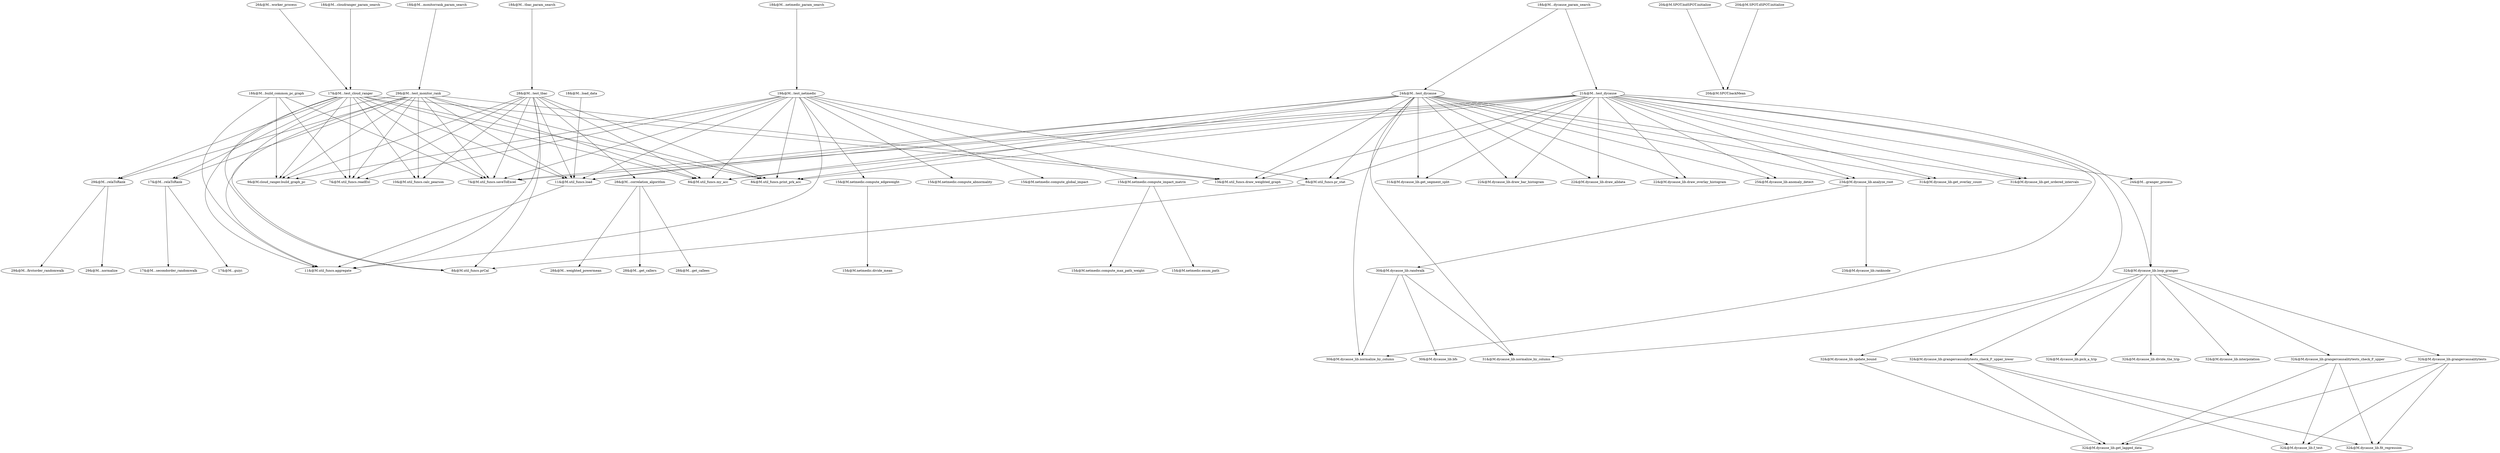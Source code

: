 digraph {
	"11&@M.util_funcs.load"
	"11&@M.util_funcs.load" -> "11&@M.util_funcs.aggregate"
	"15&@M.netmedic.compute_edgeweight"
	"15&@M.netmedic.compute_edgeweight" -> "15&@M.netmedic.divide_mean"
	"15&@M.netmedic.compute_impact_matrix"
	"15&@M.netmedic.compute_impact_matrix" -> "15&@M.netmedic.enum_path"
	"15&@M.netmedic.compute_impact_matrix" -> "15&@M.netmedic.compute_max_path_weight"
	"17&@M...relaToRank"
	"17&@M...relaToRank" -> "17&@M...secondorder_randomwalk"
	"17&@M...relaToRank" -> "17&@M...guiyi"
	"17&@M...test_cloud_ranger"
	"17&@M...test_cloud_ranger" -> "7&@M.util_funcs.readExl"
	"17&@M...test_cloud_ranger" -> "7&@M.util_funcs.saveToExcel"
	"17&@M...test_cloud_ranger" -> "8&@M.util_funcs.prCal"
	"17&@M...test_cloud_ranger" -> "8&@M.util_funcs.print_prk_acc"
	"17&@M...test_cloud_ranger" -> "8&@M.util_funcs.my_acc"
	"17&@M...test_cloud_ranger" -> "9&@M.cloud_ranger.build_graph_pc"
	"17&@M...test_cloud_ranger" -> "10&@M.util_funcs.calc_pearson"
	"17&@M...test_cloud_ranger" -> "11&@M.util_funcs.aggregate"
	"17&@M...test_cloud_ranger" -> "11&@M.util_funcs.load"
	"17&@M...test_cloud_ranger" -> "13&@M.util_funcs.draw_weighted_graph"
	"17&@M...test_cloud_ranger" -> "17&@M...relaToRank"
	"17&@M...test_cloud_ranger" -> "29&@M...relaToRank"
	"18&@M...build_common_pc_graph"
	"18&@M...build_common_pc_graph" -> "7&@M.util_funcs.readExl"
	"18&@M...build_common_pc_graph" -> "7&@M.util_funcs.saveToExcel"
	"18&@M...build_common_pc_graph" -> "9&@M.cloud_ranger.build_graph_pc"
	"18&@M...build_common_pc_graph" -> "11&@M.util_funcs.aggregate"
	"18&@M...cloudranger_param_search"
	"18&@M...cloudranger_param_search" -> "17&@M...test_cloud_ranger"
	"18&@M...dycause_param_search"
	"18&@M...dycause_param_search" -> "21&@M...test_dycause"
	"18&@M...dycause_param_search" -> "24&@M...test_dycause"
	"18&@M...load_data"
	"18&@M...load_data" -> "11&@M.util_funcs.load"
	"18&@M...monitorrank_param_search"
	"18&@M...monitorrank_param_search" -> "29&@M...test_monitor_rank"
	"18&@M...netmedic_param_search"
	"18&@M...netmedic_param_search" -> "19&@M...test_netmedic"
	"18&@M...tbac_param_search"
	"18&@M...tbac_param_search" -> "28&@M...test_tbac"
	"19&@M...test_netmedic"
	"19&@M...test_netmedic" -> "7&@M.util_funcs.readExl"
	"19&@M...test_netmedic" -> "7&@M.util_funcs.saveToExcel"
	"19&@M...test_netmedic" -> "8&@M.util_funcs.pr_stat"
	"19&@M...test_netmedic" -> "8&@M.util_funcs.print_prk_acc"
	"19&@M...test_netmedic" -> "8&@M.util_funcs.my_acc"
	"19&@M...test_netmedic" -> "9&@M.cloud_ranger.build_graph_pc"
	"19&@M...test_netmedic" -> "11&@M.util_funcs.aggregate"
	"19&@M...test_netmedic" -> "11&@M.util_funcs.load"
	"19&@M...test_netmedic" -> "15&@M.netmedic.compute_abnormality"
	"19&@M...test_netmedic" -> "15&@M.netmedic.compute_edgeweight"
	"19&@M...test_netmedic" -> "15&@M.netmedic.compute_impact_matrix"
	"19&@M...test_netmedic" -> "15&@M.netmedic.compute_global_impact"
	"20&@M.SPOT.bidSPOT.initialize"
	"20&@M.SPOT.bidSPOT.initialize" -> "20&@M.SPOT.backMean"
	"20&@M.SPOT.dSPOT.initialize"
	"20&@M.SPOT.dSPOT.initialize" -> "20&@M.SPOT.backMean"
	"21&@M...test_dycause"
	"21&@M...test_dycause" -> "7&@M.util_funcs.saveToExcel"
	"21&@M...test_dycause" -> "8&@M.util_funcs.pr_stat"
	"21&@M...test_dycause" -> "8&@M.util_funcs.print_prk_acc"
	"21&@M...test_dycause" -> "8&@M.util_funcs.my_acc"
	"21&@M...test_dycause" -> "11&@M.util_funcs.load"
	"21&@M...test_dycause" -> "13&@M.util_funcs.draw_weighted_graph"
	"21&@M...test_dycause" -> "22&@M.dycause_lib.draw_alldata"
	"21&@M...test_dycause" -> "22&@M.dycause_lib.draw_overlay_histogram"
	"21&@M...test_dycause" -> "22&@M.dycause_lib.draw_bar_histogram"
	"21&@M...test_dycause" -> "23&@M.dycause_lib.analyze_root"
	"21&@M...test_dycause" -> "24&@M...granger_process"
	"21&@M...test_dycause" -> "25&@M.dycause_lib.anomaly_detect"
	"21&@M...test_dycause" -> "30&@M.dycause_lib.normalize_by_column"
	"21&@M...test_dycause" -> "31&@M.dycause_lib.normalize_by_column"
	"21&@M...test_dycause" -> "31&@M.dycause_lib.get_overlay_count"
	"21&@M...test_dycause" -> "31&@M.dycause_lib.get_ordered_intervals"
	"21&@M...test_dycause" -> "31&@M.dycause_lib.get_segment_split"
	"21&@M...test_dycause" -> "32&@M.dycause_lib.loop_granger"
	"23&@M.dycause_lib.analyze_root"
	"23&@M.dycause_lib.analyze_root" -> "23&@M.dycause_lib.ranknode"
	"23&@M.dycause_lib.analyze_root" -> "30&@M.dycause_lib.randwalk"
	"24&@M...granger_process"
	"24&@M...granger_process" -> "32&@M.dycause_lib.loop_granger"
	"24&@M...test_dycause"
	"24&@M...test_dycause" -> "7&@M.util_funcs.saveToExcel"
	"24&@M...test_dycause" -> "8&@M.util_funcs.pr_stat"
	"24&@M...test_dycause" -> "8&@M.util_funcs.print_prk_acc"
	"24&@M...test_dycause" -> "8&@M.util_funcs.my_acc"
	"24&@M...test_dycause" -> "11&@M.util_funcs.load"
	"24&@M...test_dycause" -> "13&@M.util_funcs.draw_weighted_graph"
	"24&@M...test_dycause" -> "22&@M.dycause_lib.draw_alldata"
	"24&@M...test_dycause" -> "22&@M.dycause_lib.draw_overlay_histogram"
	"24&@M...test_dycause" -> "22&@M.dycause_lib.draw_bar_histogram"
	"24&@M...test_dycause" -> "23&@M.dycause_lib.analyze_root"
	"24&@M...test_dycause" -> "25&@M.dycause_lib.anomaly_detect"
	"24&@M...test_dycause" -> "30&@M.dycause_lib.normalize_by_column"
	"24&@M...test_dycause" -> "31&@M.dycause_lib.normalize_by_column"
	"24&@M...test_dycause" -> "31&@M.dycause_lib.get_overlay_count"
	"24&@M...test_dycause" -> "31&@M.dycause_lib.get_ordered_intervals"
	"24&@M...test_dycause" -> "31&@M.dycause_lib.get_segment_split"
	"26&@M...worker_process"
	"26&@M...worker_process" -> "17&@M...test_cloud_ranger"
	"28&@M...correlation_algorithm"
	"28&@M...correlation_algorithm" -> "28&@M...get_callers"
	"28&@M...correlation_algorithm" -> "28&@M...get_callees"
	"28&@M...correlation_algorithm" -> "28&@M...weighted_powermean"
	"28&@M...test_tbac"
	"28&@M...test_tbac" -> "7&@M.util_funcs.readExl"
	"28&@M...test_tbac" -> "7&@M.util_funcs.saveToExcel"
	"28&@M...test_tbac" -> "8&@M.util_funcs.prCal"
	"28&@M...test_tbac" -> "8&@M.util_funcs.print_prk_acc"
	"28&@M...test_tbac" -> "8&@M.util_funcs.my_acc"
	"28&@M...test_tbac" -> "9&@M.cloud_ranger.build_graph_pc"
	"28&@M...test_tbac" -> "10&@M.util_funcs.calc_pearson"
	"28&@M...test_tbac" -> "11&@M.util_funcs.aggregate"
	"28&@M...test_tbac" -> "11&@M.util_funcs.load"
	"28&@M...test_tbac" -> "28&@M...correlation_algorithm"
	"29&@M...relaToRank"
	"29&@M...relaToRank" -> "29&@M...firstorder_randomwalk"
	"29&@M...relaToRank" -> "29&@M...normalize"
	"29&@M...test_monitor_rank"
	"29&@M...test_monitor_rank" -> "7&@M.util_funcs.readExl"
	"29&@M...test_monitor_rank" -> "7&@M.util_funcs.saveToExcel"
	"29&@M...test_monitor_rank" -> "8&@M.util_funcs.prCal"
	"29&@M...test_monitor_rank" -> "8&@M.util_funcs.print_prk_acc"
	"29&@M...test_monitor_rank" -> "8&@M.util_funcs.my_acc"
	"29&@M...test_monitor_rank" -> "9&@M.cloud_ranger.build_graph_pc"
	"29&@M...test_monitor_rank" -> "10&@M.util_funcs.calc_pearson"
	"29&@M...test_monitor_rank" -> "11&@M.util_funcs.aggregate"
	"29&@M...test_monitor_rank" -> "11&@M.util_funcs.load"
	"29&@M...test_monitor_rank" -> "13&@M.util_funcs.draw_weighted_graph"
	"29&@M...test_monitor_rank" -> "17&@M...relaToRank"
	"29&@M...test_monitor_rank" -> "29&@M...relaToRank"
	"30&@M.dycause_lib.randwalk"
	"30&@M.dycause_lib.randwalk" -> "30&@M.dycause_lib.normalize_by_column"
	"30&@M.dycause_lib.randwalk" -> "30&@M.dycause_lib.bfs"
	"30&@M.dycause_lib.randwalk" -> "31&@M.dycause_lib.normalize_by_column"
	"32&@M.dycause_lib.grangercausalitytests"
	"32&@M.dycause_lib.grangercausalitytests" -> "32&@M.dycause_lib.get_lagged_data"
	"32&@M.dycause_lib.grangercausalitytests" -> "32&@M.dycause_lib.fit_regression"
	"32&@M.dycause_lib.grangercausalitytests" -> "32&@M.dycause_lib.f_test"
	"32&@M.dycause_lib.grangercausalitytests_check_F_upper"
	"32&@M.dycause_lib.grangercausalitytests_check_F_upper" -> "32&@M.dycause_lib.get_lagged_data"
	"32&@M.dycause_lib.grangercausalitytests_check_F_upper" -> "32&@M.dycause_lib.fit_regression"
	"32&@M.dycause_lib.grangercausalitytests_check_F_upper" -> "32&@M.dycause_lib.f_test"
	"32&@M.dycause_lib.grangercausalitytests_check_F_upper_lower"
	"32&@M.dycause_lib.grangercausalitytests_check_F_upper_lower" -> "32&@M.dycause_lib.get_lagged_data"
	"32&@M.dycause_lib.grangercausalitytests_check_F_upper_lower" -> "32&@M.dycause_lib.fit_regression"
	"32&@M.dycause_lib.grangercausalitytests_check_F_upper_lower" -> "32&@M.dycause_lib.f_test"
	"32&@M.dycause_lib.loop_granger"
	"32&@M.dycause_lib.loop_granger" -> "32&@M.dycause_lib.pick_a_trip"
	"32&@M.dycause_lib.loop_granger" -> "32&@M.dycause_lib.divide_the_trip"
	"32&@M.dycause_lib.loop_granger" -> "32&@M.dycause_lib.interpolation"
	"32&@M.dycause_lib.loop_granger" -> "32&@M.dycause_lib.grangercausalitytests"
	"32&@M.dycause_lib.loop_granger" -> "32&@M.dycause_lib.update_bound"
	"32&@M.dycause_lib.loop_granger" -> "32&@M.dycause_lib.grangercausalitytests_check_F_upper_lower"
	"32&@M.dycause_lib.loop_granger" -> "32&@M.dycause_lib.grangercausalitytests_check_F_upper"
	"32&@M.dycause_lib.update_bound"
	"32&@M.dycause_lib.update_bound" -> "32&@M.dycause_lib.get_lagged_data"
	"8&@M.util_funcs.pr_stat"
	"8&@M.util_funcs.pr_stat" -> "8&@M.util_funcs.prCal"
	node [shape=rect]
	ranksep=5.0
}
